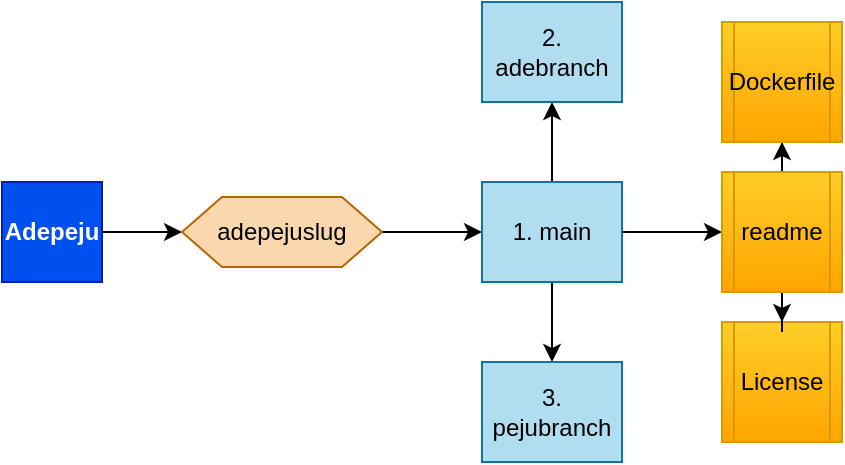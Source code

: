 <mxfile version="24.7.17">
  <diagram id="0a5VhPzvKAnQnY5ek9IO" name="Page-1">
    <mxGraphModel dx="1120" dy="472" grid="1" gridSize="10" guides="1" tooltips="1" connect="1" arrows="1" fold="1" page="1" pageScale="1" pageWidth="850" pageHeight="1100" math="0" shadow="0">
      <root>
        <mxCell id="0" />
        <mxCell id="1" parent="0" />
        <mxCell id="gAwwVqipfrl4vQJWM_Gv-26" value="" style="edgeStyle=orthogonalEdgeStyle;rounded=0;orthogonalLoop=1;jettySize=auto;html=1;" parent="1" source="gAwwVqipfrl4vQJWM_Gv-1" target="gAwwVqipfrl4vQJWM_Gv-4" edge="1">
          <mxGeometry relative="1" as="geometry" />
        </mxCell>
        <mxCell id="gAwwVqipfrl4vQJWM_Gv-1" value="&lt;b&gt;Adepeju&lt;/b&gt;" style="whiteSpace=wrap;html=1;aspect=fixed;fillColor=#0050ef;strokeColor=#001DBC;fontColor=#ffffff;" parent="1" vertex="1">
          <mxGeometry x="10" y="120" width="50" height="50" as="geometry" />
        </mxCell>
        <mxCell id="gAwwVqipfrl4vQJWM_Gv-19" value="" style="edgeStyle=orthogonalEdgeStyle;rounded=0;orthogonalLoop=1;jettySize=auto;html=1;startArrow=none;" parent="1" source="gAwwVqipfrl4vQJWM_Gv-20" target="gAwwVqipfrl4vQJWM_Gv-18" edge="1">
          <mxGeometry relative="1" as="geometry" />
        </mxCell>
        <mxCell id="gAwwVqipfrl4vQJWM_Gv-27" value="" style="edgeStyle=orthogonalEdgeStyle;rounded=0;orthogonalLoop=1;jettySize=auto;html=1;" parent="1" source="gAwwVqipfrl4vQJWM_Gv-4" target="gAwwVqipfrl4vQJWM_Gv-2" edge="1">
          <mxGeometry relative="1" as="geometry" />
        </mxCell>
        <mxCell id="gAwwVqipfrl4vQJWM_Gv-4" value="adepejuslug" style="shape=hexagon;perimeter=hexagonPerimeter2;whiteSpace=wrap;html=1;fixedSize=1;fillColor=#fad7ac;strokeColor=#b46504;" parent="1" vertex="1">
          <mxGeometry x="100" y="127.5" width="100" height="35" as="geometry" />
        </mxCell>
        <mxCell id="gAwwVqipfrl4vQJWM_Gv-16" value="License" style="shape=process;whiteSpace=wrap;html=1;backgroundOutline=1;gradientColor=#ffa500;fillColor=#ffcd28;strokeColor=#d79b00;" parent="1" vertex="1">
          <mxGeometry x="370" y="190" width="60" height="60" as="geometry" />
        </mxCell>
        <mxCell id="gAwwVqipfrl4vQJWM_Gv-18" value="Dockerfile" style="shape=process;whiteSpace=wrap;html=1;backgroundOutline=1;gradientColor=#ffa500;fillColor=#ffcd28;strokeColor=#d79b00;" parent="1" vertex="1">
          <mxGeometry x="370" y="40" width="60" height="60" as="geometry" />
        </mxCell>
        <mxCell id="gAwwVqipfrl4vQJWM_Gv-29" value="" style="edgeStyle=orthogonalEdgeStyle;rounded=0;orthogonalLoop=1;jettySize=auto;html=1;" parent="1" source="gAwwVqipfrl4vQJWM_Gv-2" target="gAwwVqipfrl4vQJWM_Gv-28" edge="1">
          <mxGeometry relative="1" as="geometry" />
        </mxCell>
        <mxCell id="gAwwVqipfrl4vQJWM_Gv-32" value="" style="edgeStyle=orthogonalEdgeStyle;rounded=0;orthogonalLoop=1;jettySize=auto;html=1;" parent="1" source="gAwwVqipfrl4vQJWM_Gv-2" target="gAwwVqipfrl4vQJWM_Gv-30" edge="1">
          <mxGeometry relative="1" as="geometry" />
        </mxCell>
        <mxCell id="gAwwVqipfrl4vQJWM_Gv-35" value="" style="edgeStyle=orthogonalEdgeStyle;rounded=0;orthogonalLoop=1;jettySize=auto;html=1;" parent="1" source="gAwwVqipfrl4vQJWM_Gv-2" target="gAwwVqipfrl4vQJWM_Gv-20" edge="1">
          <mxGeometry relative="1" as="geometry" />
        </mxCell>
        <mxCell id="gAwwVqipfrl4vQJWM_Gv-2" value="1. main" style="whiteSpace=wrap;html=1;fillColor=#b1ddf0;strokeColor=#10739e;" parent="1" vertex="1">
          <mxGeometry x="250" y="120" width="70" height="50" as="geometry" />
        </mxCell>
        <mxCell id="gAwwVqipfrl4vQJWM_Gv-28" value="&lt;span&gt;3. pejubranch&lt;/span&gt;" style="rounded=0;whiteSpace=wrap;html=1;fillColor=#b1ddf0;strokeColor=#10739e;" parent="1" vertex="1">
          <mxGeometry x="250" y="210" width="70" height="50" as="geometry" />
        </mxCell>
        <mxCell id="gAwwVqipfrl4vQJWM_Gv-30" value="&lt;span&gt;2. adebranch&lt;/span&gt;" style="rounded=0;whiteSpace=wrap;html=1;fillColor=#b1ddf0;strokeColor=#10739e;" parent="1" vertex="1">
          <mxGeometry x="250" y="30" width="70" height="50" as="geometry" />
        </mxCell>
        <mxCell id="gAwwVqipfrl4vQJWM_Gv-34" value="" style="edgeStyle=orthogonalEdgeStyle;rounded=0;orthogonalLoop=1;jettySize=auto;html=1;" parent="1" source="gAwwVqipfrl4vQJWM_Gv-20" target="gAwwVqipfrl4vQJWM_Gv-16" edge="1">
          <mxGeometry relative="1" as="geometry" />
        </mxCell>
        <mxCell id="gAwwVqipfrl4vQJWM_Gv-20" value="readme" style="shape=process;whiteSpace=wrap;html=1;backgroundOutline=1;gradientColor=#ffa500;fillColor=#ffcd28;strokeColor=#d79b00;" parent="1" vertex="1">
          <mxGeometry x="370" y="115" width="60" height="60" as="geometry" />
        </mxCell>
      </root>
    </mxGraphModel>
  </diagram>
</mxfile>
